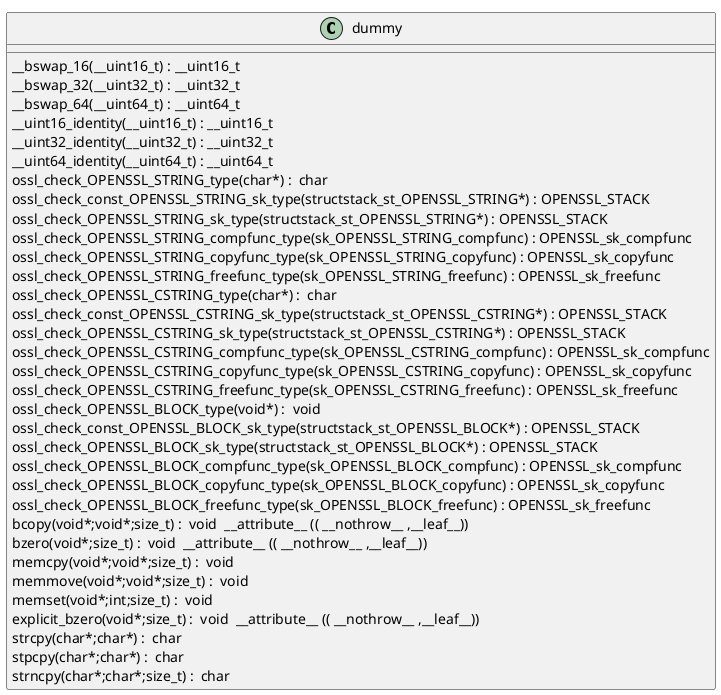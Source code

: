 @startuml
!pragma layout smetana
class dummy {
__bswap_16(__uint16_t) : __uint16_t [[[./../../.././qc/apps/lib/opt.c.html#327]]]
__bswap_32(__uint32_t) : __uint32_t [[[./../../.././qc/apps/lib/opt.c.html#342]]]
__bswap_64(__uint64_t) : __uint64_t [[[./../../.././qc/apps/lib/opt.c.html#352]]]
__uint16_identity(__uint16_t) : __uint16_t [[[./../../.././qc/apps/lib/opt.c.html#364]]]
__uint32_identity(__uint32_t) : __uint32_t [[[./../../.././qc/apps/lib/opt.c.html#370]]]
__uint64_identity(__uint64_t) : __uint64_t [[[./../../.././qc/apps/lib/opt.c.html#376]]]
ossl_check_OPENSSL_STRING_type(char*) :  char  [[[./../../.././qc/apps/lib/opt.c.html#979]]]
ossl_check_const_OPENSSL_STRING_sk_type(structstack_st_OPENSSL_STRING*) : OPENSSL_STACK [[[./../../.././qc/apps/lib/opt.c.html#979]]]
ossl_check_OPENSSL_STRING_sk_type(structstack_st_OPENSSL_STRING*) : OPENSSL_STACK [[[./../../.././qc/apps/lib/opt.c.html#979]]]
ossl_check_OPENSSL_STRING_compfunc_type(sk_OPENSSL_STRING_compfunc) : OPENSSL_sk_compfunc [[[./../../.././qc/apps/lib/opt.c.html#979]]]
ossl_check_OPENSSL_STRING_copyfunc_type(sk_OPENSSL_STRING_copyfunc) : OPENSSL_sk_copyfunc [[[./../../.././qc/apps/lib/opt.c.html#979]]]
ossl_check_OPENSSL_STRING_freefunc_type(sk_OPENSSL_STRING_freefunc) : OPENSSL_sk_freefunc [[[./../../.././qc/apps/lib/opt.c.html#979]]]
ossl_check_OPENSSL_CSTRING_type(char*) :  char  [[[./../../.././qc/apps/lib/opt.c.html#981]]]
ossl_check_const_OPENSSL_CSTRING_sk_type(structstack_st_OPENSSL_CSTRING*) : OPENSSL_STACK [[[./../../.././qc/apps/lib/opt.c.html#981]]]
ossl_check_OPENSSL_CSTRING_sk_type(structstack_st_OPENSSL_CSTRING*) : OPENSSL_STACK [[[./../../.././qc/apps/lib/opt.c.html#981]]]
ossl_check_OPENSSL_CSTRING_compfunc_type(sk_OPENSSL_CSTRING_compfunc) : OPENSSL_sk_compfunc [[[./../../.././qc/apps/lib/opt.c.html#981]]]
ossl_check_OPENSSL_CSTRING_copyfunc_type(sk_OPENSSL_CSTRING_copyfunc) : OPENSSL_sk_copyfunc [[[./../../.././qc/apps/lib/opt.c.html#981]]]
ossl_check_OPENSSL_CSTRING_freefunc_type(sk_OPENSSL_CSTRING_freefunc) : OPENSSL_sk_freefunc [[[./../../.././qc/apps/lib/opt.c.html#981]]]
ossl_check_OPENSSL_BLOCK_type(void*) :  void  [[[./../../.././qc/apps/lib/opt.c.html#984]]]
ossl_check_const_OPENSSL_BLOCK_sk_type(structstack_st_OPENSSL_BLOCK*) : OPENSSL_STACK [[[./../../.././qc/apps/lib/opt.c.html#984]]]
ossl_check_OPENSSL_BLOCK_sk_type(structstack_st_OPENSSL_BLOCK*) : OPENSSL_STACK [[[./../../.././qc/apps/lib/opt.c.html#984]]]
ossl_check_OPENSSL_BLOCK_compfunc_type(sk_OPENSSL_BLOCK_compfunc) : OPENSSL_sk_compfunc [[[./../../.././qc/apps/lib/opt.c.html#984]]]
ossl_check_OPENSSL_BLOCK_copyfunc_type(sk_OPENSSL_BLOCK_copyfunc) : OPENSSL_sk_copyfunc [[[./../../.././qc/apps/lib/opt.c.html#984]]]
ossl_check_OPENSSL_BLOCK_freefunc_type(sk_OPENSSL_BLOCK_freefunc) : OPENSSL_sk_freefunc [[[./../../.././qc/apps/lib/opt.c.html#984]]]
bcopy(void*;void*;size_t) :  void  __attribute__ (( __nothrow__ ,__leaf__)) [[[./../../.././qc/apps/lib/opt.c.html#1537]]]
bzero(void*;size_t) :  void  __attribute__ (( __nothrow__ ,__leaf__)) [[[./../../.././qc/apps/lib/opt.c.html#1544]]]
memcpy(void*;void*;size_t) :  void  [[[./../../.././qc/apps/lib/opt.c.html#1585]]]
memmove(void*;void*;size_t) :  void  [[[./../../.././qc/apps/lib/opt.c.html#1593]]]
memset(void*;int;size_t) :  void  [[[./../../.././qc/apps/lib/opt.c.html#1600]]]
explicit_bzero(void*;size_t) :  void  __attribute__ (( __nothrow__ ,__leaf__)) [[[./../../.././qc/apps/lib/opt.c.html#1613]]]
strcpy(char*;char*) :  char  [[[./../../.././qc/apps/lib/opt.c.html#1620]]]
stpcpy(char*;char*) :  char  [[[./../../.././qc/apps/lib/opt.c.html#1627]]]
strncpy(char*;char*;size_t) :  char  [[[./../../.././qc/apps/lib/opt.c.html#1635]]]
} 
@enduml
